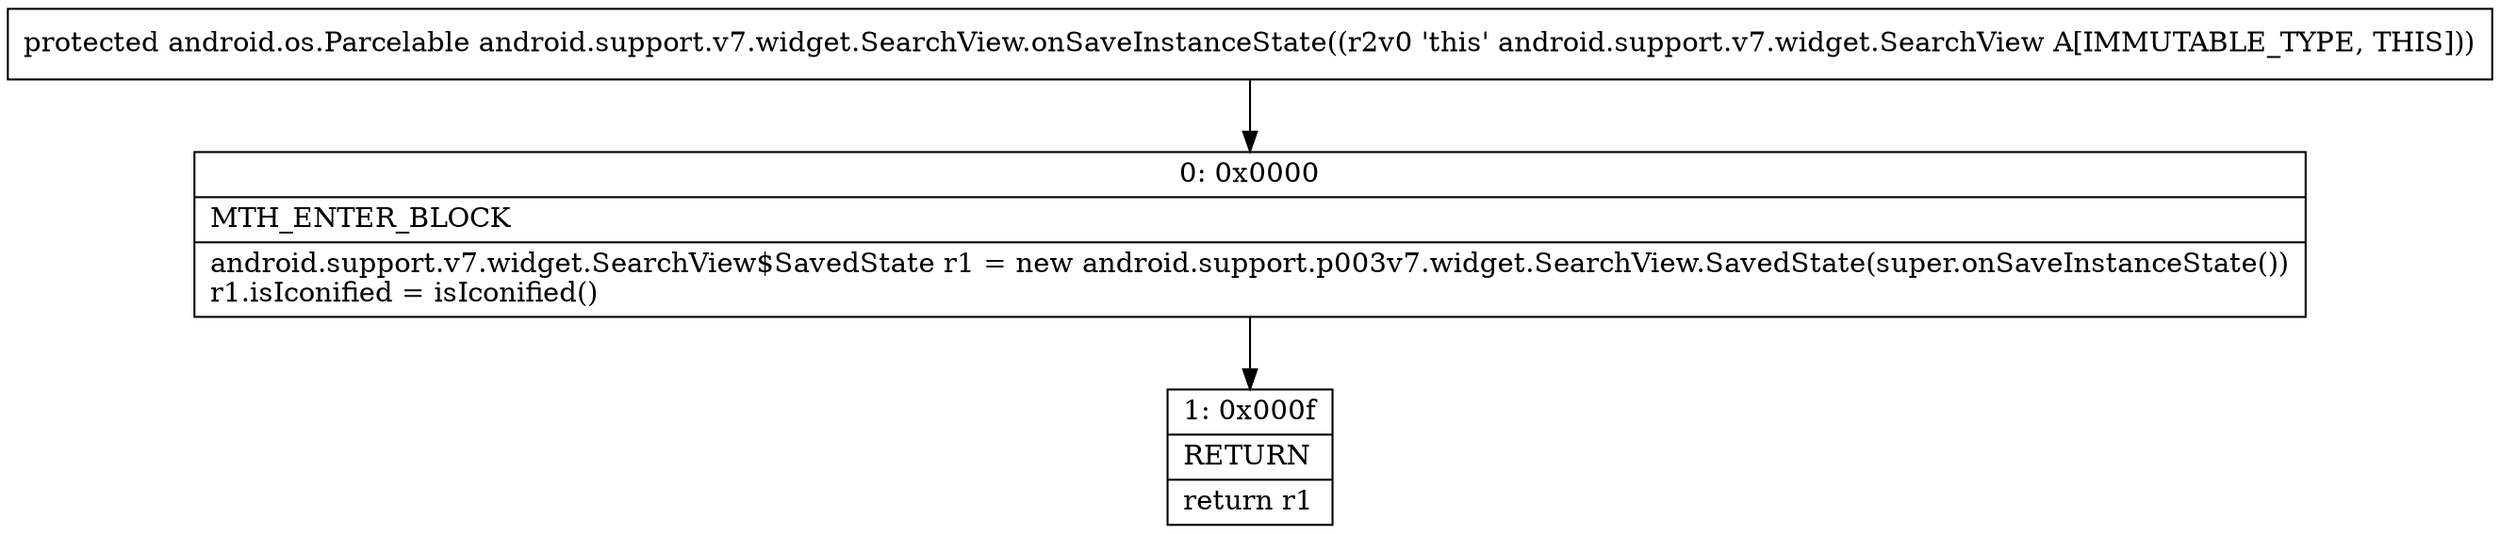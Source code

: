 digraph "CFG forandroid.support.v7.widget.SearchView.onSaveInstanceState()Landroid\/os\/Parcelable;" {
Node_0 [shape=record,label="{0\:\ 0x0000|MTH_ENTER_BLOCK\l|android.support.v7.widget.SearchView$SavedState r1 = new android.support.p003v7.widget.SearchView.SavedState(super.onSaveInstanceState())\lr1.isIconified = isIconified()\l}"];
Node_1 [shape=record,label="{1\:\ 0x000f|RETURN\l|return r1\l}"];
MethodNode[shape=record,label="{protected android.os.Parcelable android.support.v7.widget.SearchView.onSaveInstanceState((r2v0 'this' android.support.v7.widget.SearchView A[IMMUTABLE_TYPE, THIS])) }"];
MethodNode -> Node_0;
Node_0 -> Node_1;
}

